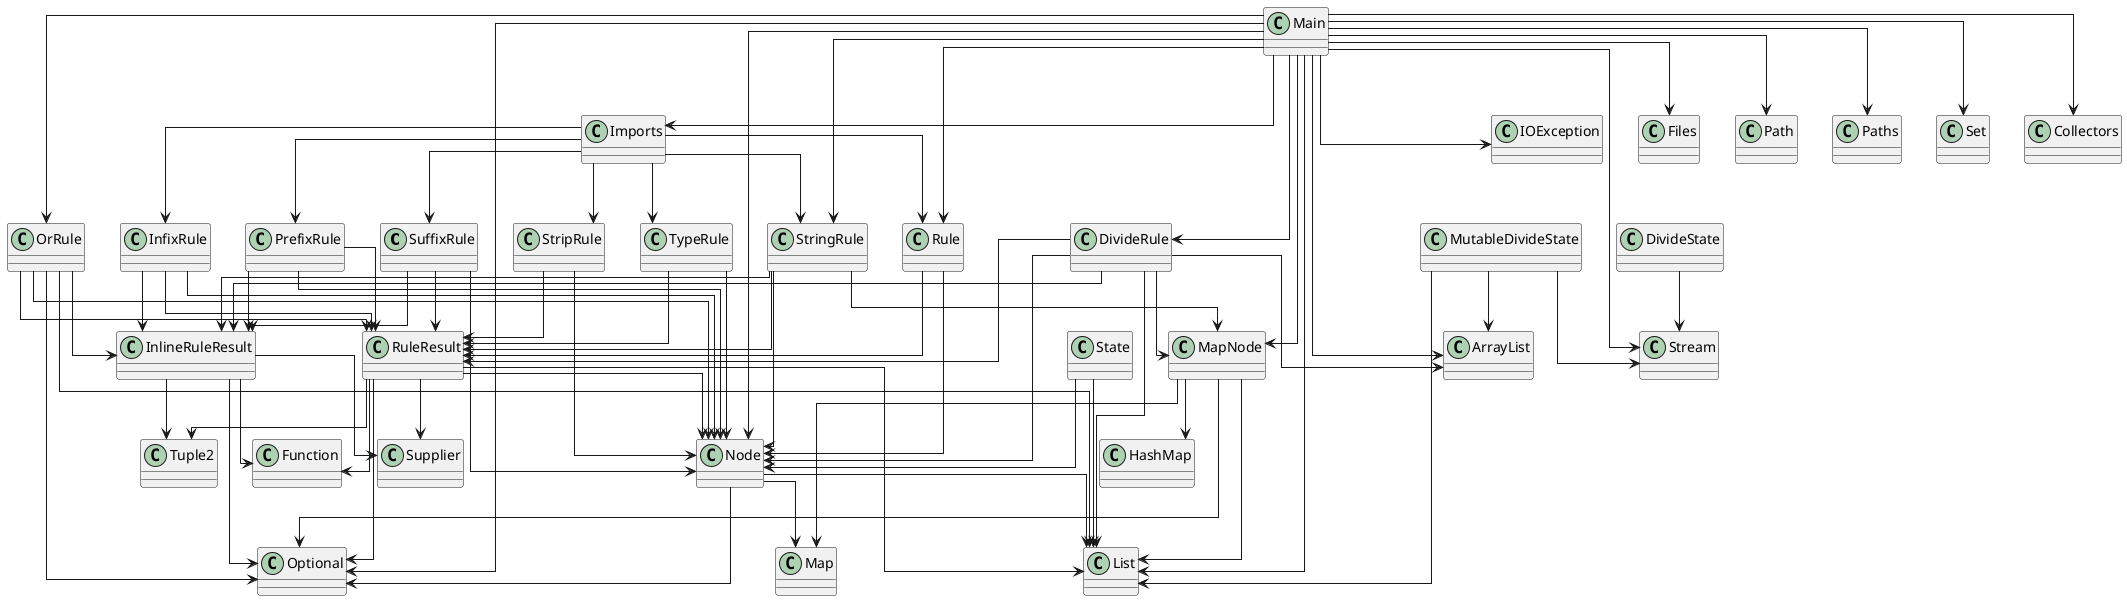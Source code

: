 @startuml
skinparam linetype ortho
class SuffixRule
SuffixRule --> Node
SuffixRule --> InlineRuleResult
SuffixRule --> RuleResult
class InfixRule
InfixRule --> Node
InfixRule --> InlineRuleResult
InfixRule --> RuleResult
class OrRule
OrRule --> Node
OrRule --> InlineRuleResult
OrRule --> RuleResult
OrRule --> List
OrRule --> Optional
class DivideRule
DivideRule --> MapNode
DivideRule --> Node
DivideRule --> InlineRuleResult
DivideRule --> RuleResult
DivideRule --> ArrayList
DivideRule --> List
class Rule
Rule --> Node
Rule --> RuleResult
class RuleResult
RuleResult --> Tuple2
RuleResult --> Node
RuleResult --> List
RuleResult --> Optional
RuleResult --> Function
RuleResult --> Supplier
class PrefixRule
PrefixRule --> Node
PrefixRule --> InlineRuleResult
PrefixRule --> RuleResult
class StringRule
StringRule --> MapNode
StringRule --> Node
StringRule --> InlineRuleResult
StringRule --> RuleResult
class StripRule
StripRule --> Node
StripRule --> RuleResult
class Tuple2
class MapNode
MapNode --> HashMap
MapNode --> List
MapNode --> Map
MapNode --> Optional
class Imports
Imports --> InfixRule
Imports --> PrefixRule
Imports --> Rule
Imports --> StringRule
Imports --> StripRule
Imports --> SuffixRule
Imports --> TypeRule
class State
State --> Node
State --> List
class Node
Node --> List
Node --> Map
Node --> Optional
class Main
Main --> Imports
Main --> MapNode
Main --> Node
Main --> DivideRule
Main --> OrRule
Main --> Rule
Main --> StringRule
Main --> IOException
Main --> Files
Main --> Path
Main --> Paths
Main --> ArrayList
Main --> List
Main --> Optional
Main --> Set
Main --> Collectors
Main --> Stream
class MutableDivideState
MutableDivideState --> ArrayList
MutableDivideState --> List
MutableDivideState --> Stream
class TypeRule
TypeRule --> Node
TypeRule --> RuleResult
class DivideState
DivideState --> Stream
class InlineRuleResult
InlineRuleResult --> Tuple2
InlineRuleResult --> Optional
InlineRuleResult --> Function
InlineRuleResult --> Supplier
@enduml
